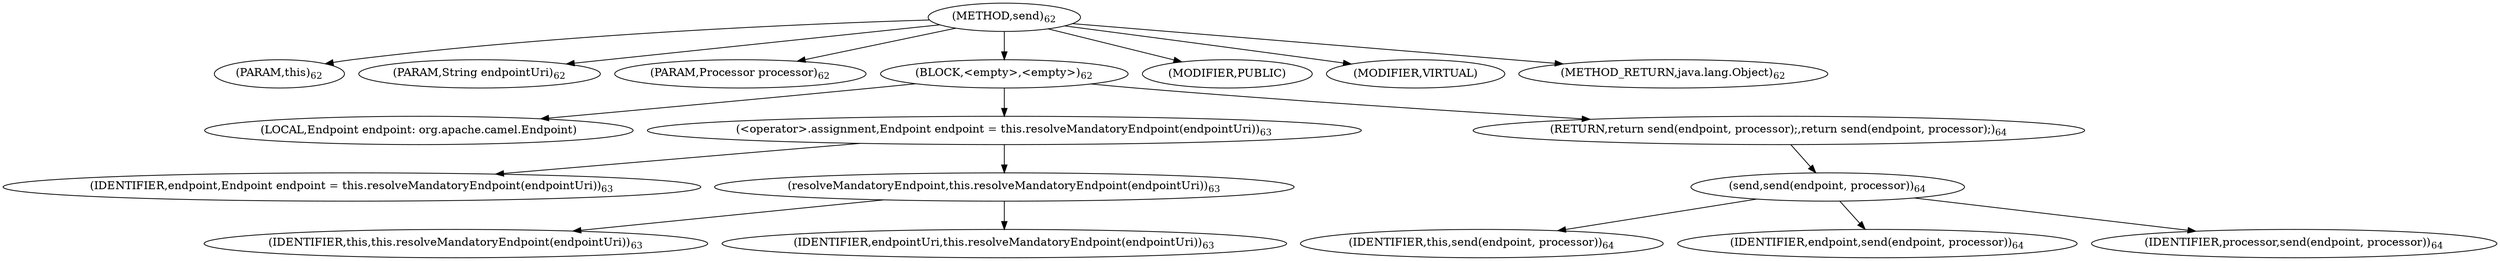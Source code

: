 digraph "send" {  
"206" [label = <(METHOD,send)<SUB>62</SUB>> ]
"12" [label = <(PARAM,this)<SUB>62</SUB>> ]
"207" [label = <(PARAM,String endpointUri)<SUB>62</SUB>> ]
"208" [label = <(PARAM,Processor processor)<SUB>62</SUB>> ]
"209" [label = <(BLOCK,&lt;empty&gt;,&lt;empty&gt;)<SUB>62</SUB>> ]
"210" [label = <(LOCAL,Endpoint endpoint: org.apache.camel.Endpoint)> ]
"211" [label = <(&lt;operator&gt;.assignment,Endpoint endpoint = this.resolveMandatoryEndpoint(endpointUri))<SUB>63</SUB>> ]
"212" [label = <(IDENTIFIER,endpoint,Endpoint endpoint = this.resolveMandatoryEndpoint(endpointUri))<SUB>63</SUB>> ]
"213" [label = <(resolveMandatoryEndpoint,this.resolveMandatoryEndpoint(endpointUri))<SUB>63</SUB>> ]
"11" [label = <(IDENTIFIER,this,this.resolveMandatoryEndpoint(endpointUri))<SUB>63</SUB>> ]
"214" [label = <(IDENTIFIER,endpointUri,this.resolveMandatoryEndpoint(endpointUri))<SUB>63</SUB>> ]
"215" [label = <(RETURN,return send(endpoint, processor);,return send(endpoint, processor);)<SUB>64</SUB>> ]
"216" [label = <(send,send(endpoint, processor))<SUB>64</SUB>> ]
"13" [label = <(IDENTIFIER,this,send(endpoint, processor))<SUB>64</SUB>> ]
"217" [label = <(IDENTIFIER,endpoint,send(endpoint, processor))<SUB>64</SUB>> ]
"218" [label = <(IDENTIFIER,processor,send(endpoint, processor))<SUB>64</SUB>> ]
"219" [label = <(MODIFIER,PUBLIC)> ]
"220" [label = <(MODIFIER,VIRTUAL)> ]
"221" [label = <(METHOD_RETURN,java.lang.Object)<SUB>62</SUB>> ]
  "206" -> "12" 
  "206" -> "207" 
  "206" -> "208" 
  "206" -> "209" 
  "206" -> "219" 
  "206" -> "220" 
  "206" -> "221" 
  "209" -> "210" 
  "209" -> "211" 
  "209" -> "215" 
  "211" -> "212" 
  "211" -> "213" 
  "213" -> "11" 
  "213" -> "214" 
  "215" -> "216" 
  "216" -> "13" 
  "216" -> "217" 
  "216" -> "218" 
}
